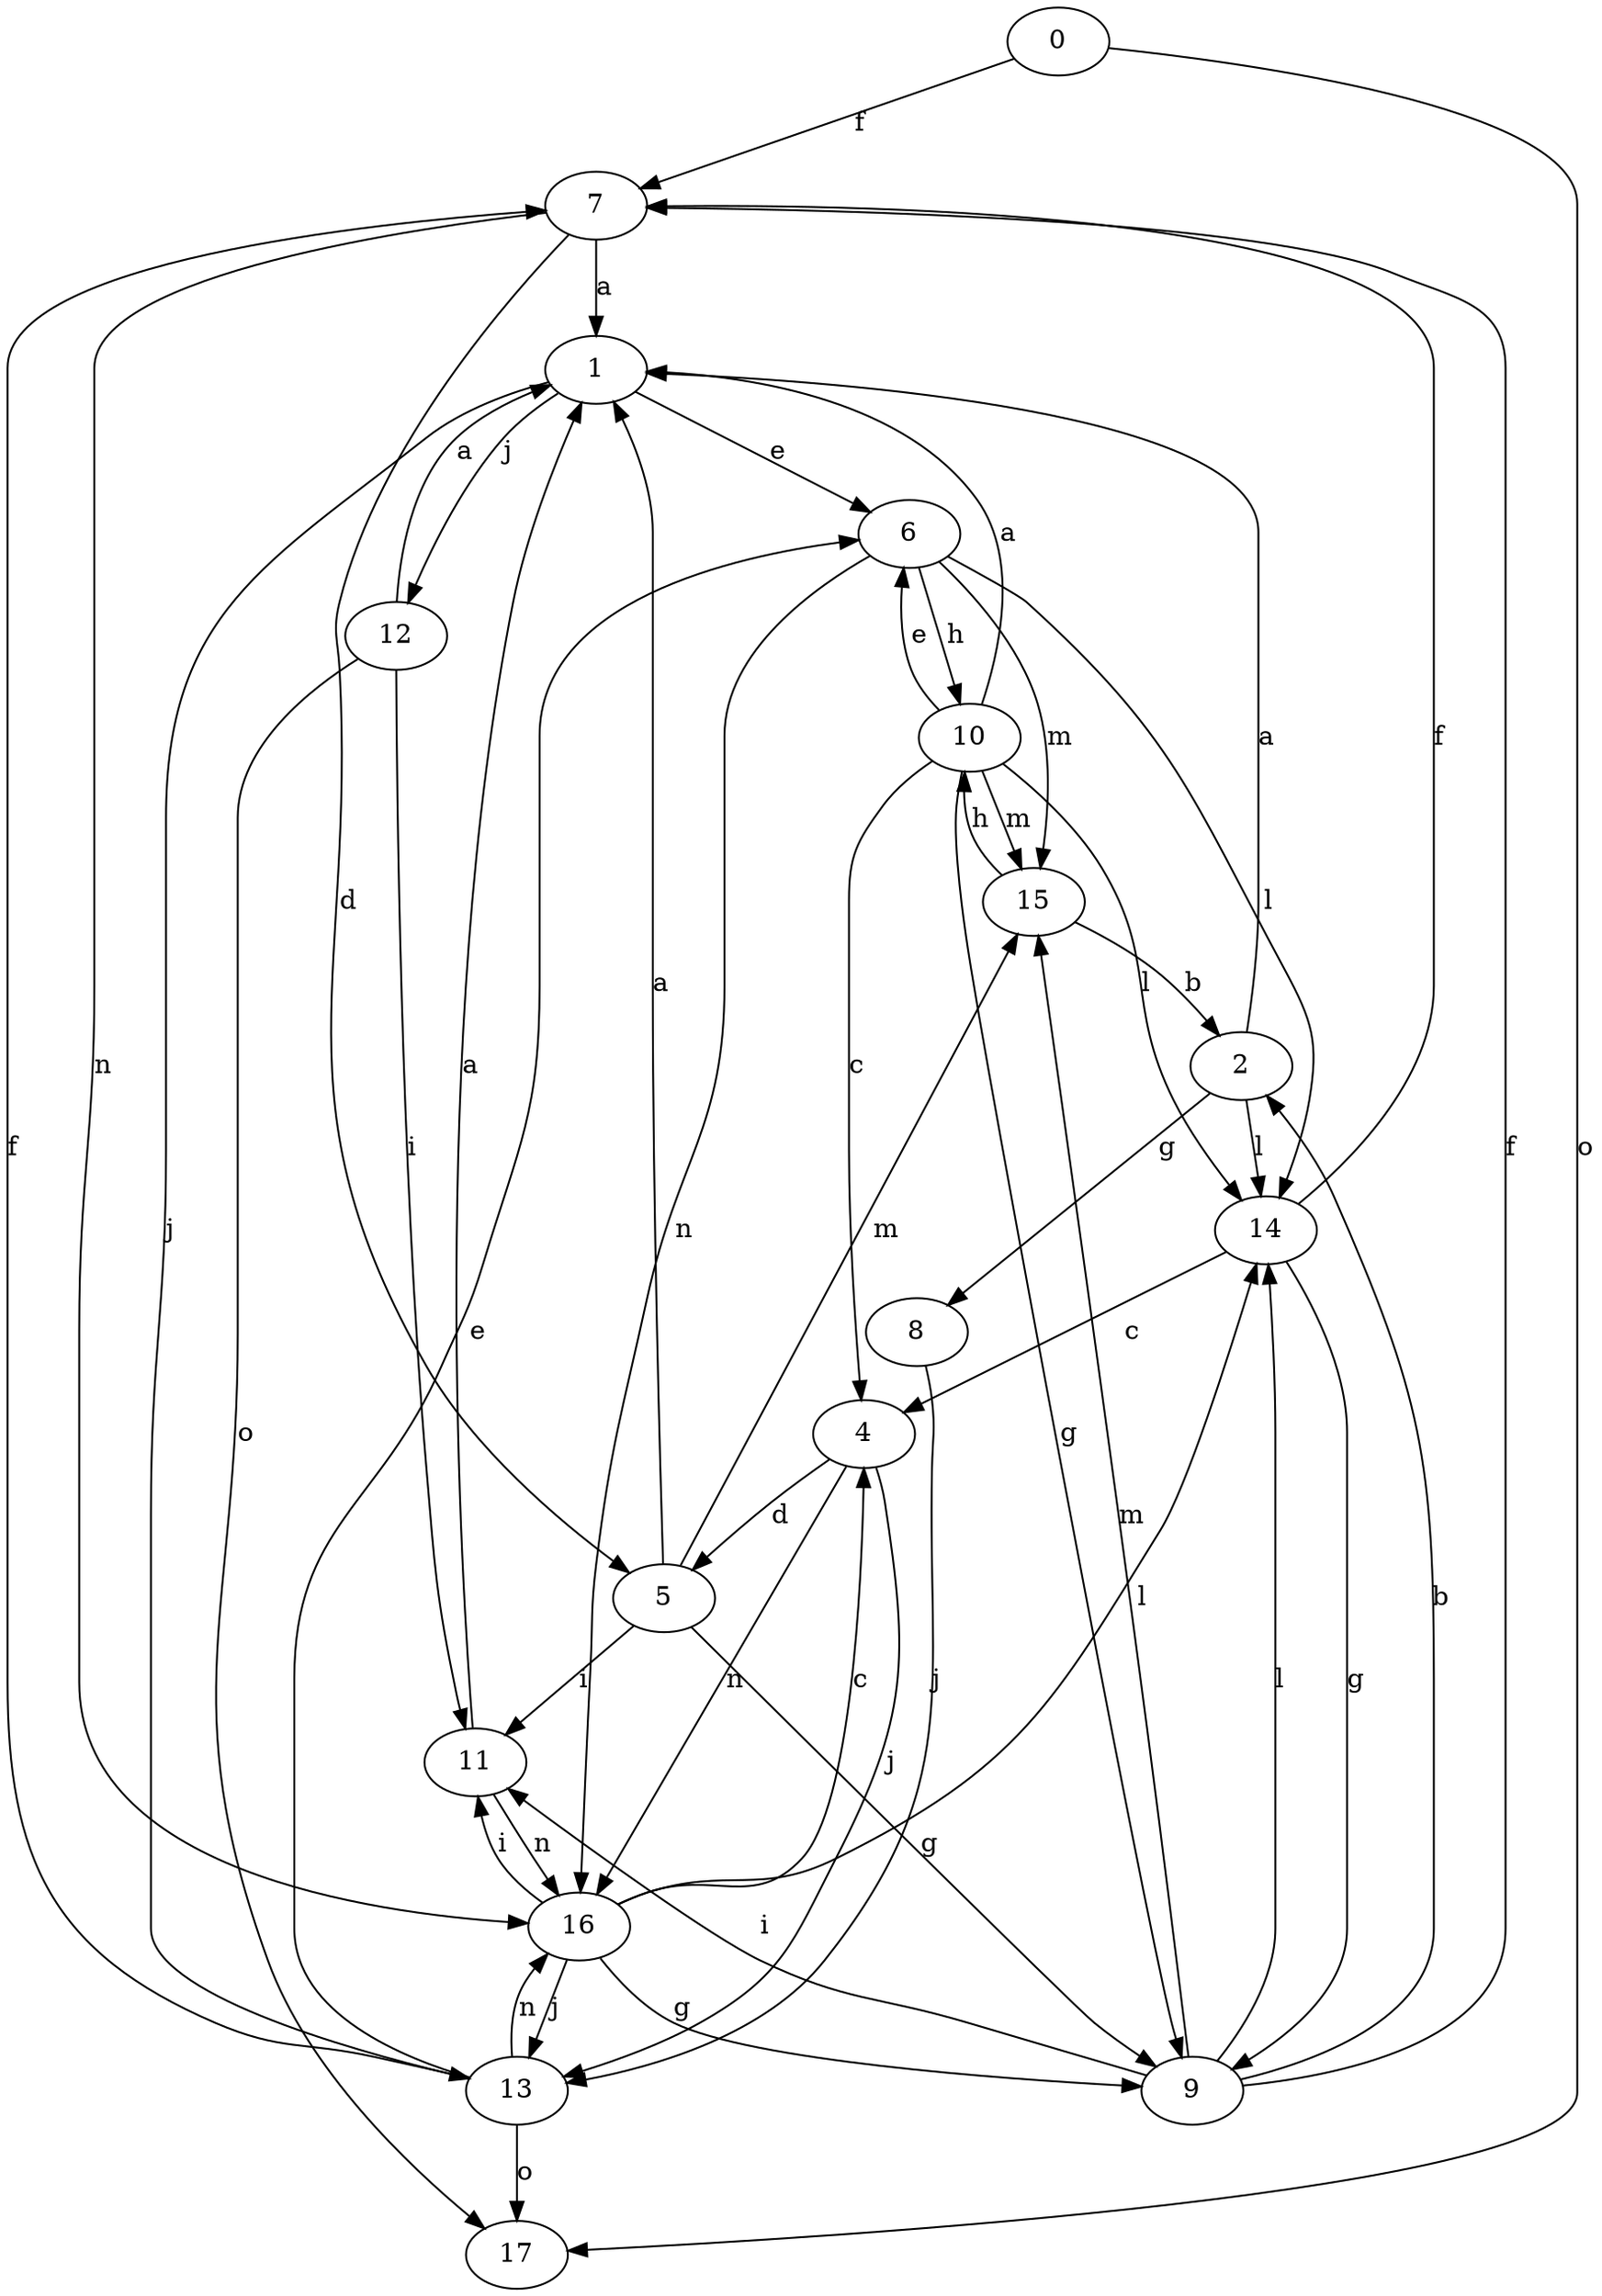 strict digraph  {
0;
1;
2;
4;
5;
6;
7;
8;
9;
10;
11;
12;
13;
14;
15;
16;
17;
0 -> 7  [label=f];
0 -> 17  [label=o];
1 -> 6  [label=e];
1 -> 12  [label=j];
1 -> 13  [label=j];
2 -> 1  [label=a];
2 -> 8  [label=g];
2 -> 14  [label=l];
4 -> 5  [label=d];
4 -> 13  [label=j];
4 -> 16  [label=n];
5 -> 1  [label=a];
5 -> 9  [label=g];
5 -> 11  [label=i];
5 -> 15  [label=m];
6 -> 10  [label=h];
6 -> 14  [label=l];
6 -> 15  [label=m];
6 -> 16  [label=n];
7 -> 1  [label=a];
7 -> 5  [label=d];
7 -> 16  [label=n];
8 -> 13  [label=j];
9 -> 2  [label=b];
9 -> 7  [label=f];
9 -> 11  [label=i];
9 -> 14  [label=l];
9 -> 15  [label=m];
10 -> 1  [label=a];
10 -> 4  [label=c];
10 -> 6  [label=e];
10 -> 9  [label=g];
10 -> 14  [label=l];
10 -> 15  [label=m];
11 -> 1  [label=a];
11 -> 16  [label=n];
12 -> 1  [label=a];
12 -> 11  [label=i];
12 -> 17  [label=o];
13 -> 6  [label=e];
13 -> 7  [label=f];
13 -> 16  [label=n];
13 -> 17  [label=o];
14 -> 4  [label=c];
14 -> 7  [label=f];
14 -> 9  [label=g];
15 -> 2  [label=b];
15 -> 10  [label=h];
16 -> 4  [label=c];
16 -> 9  [label=g];
16 -> 11  [label=i];
16 -> 13  [label=j];
16 -> 14  [label=l];
}
